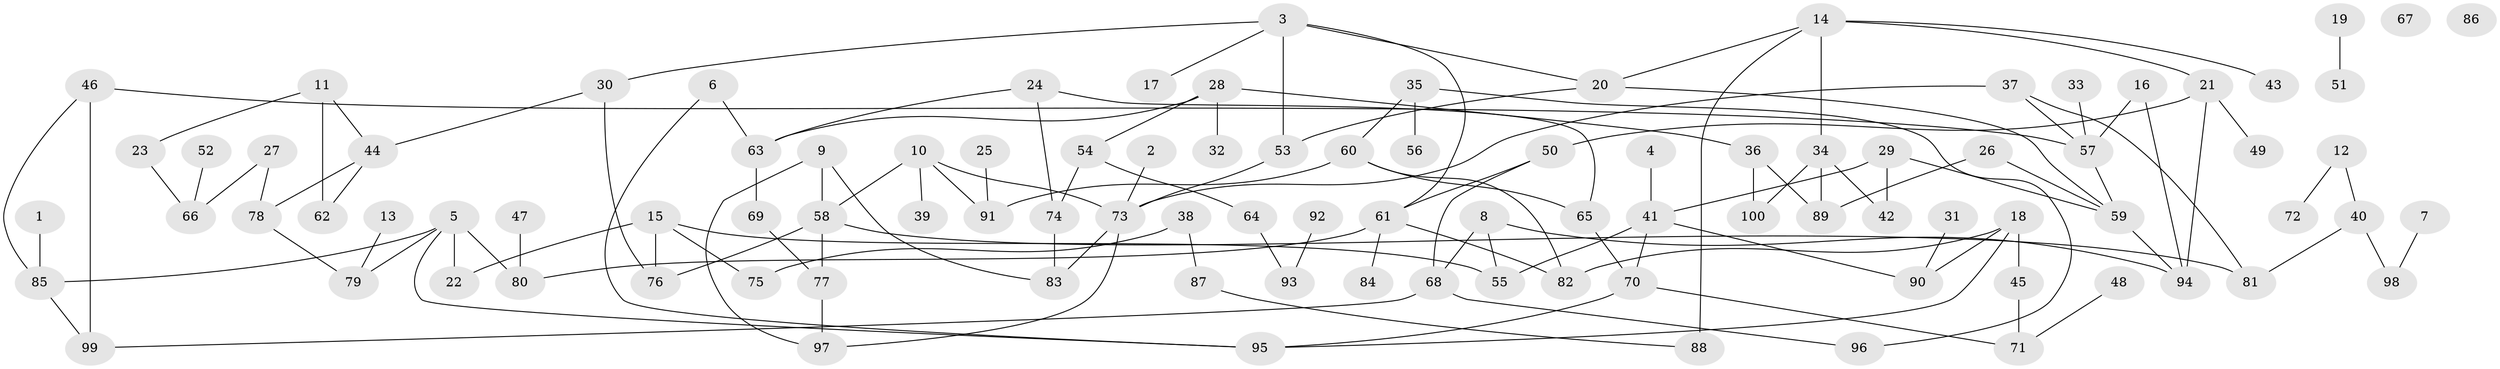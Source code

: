 // coarse degree distribution, {2: 0.16, 1: 0.26, 10: 0.02, 7: 0.06, 6: 0.1, 3: 0.12, 4: 0.16, 8: 0.02, 0: 0.06, 5: 0.04}
// Generated by graph-tools (version 1.1) at 2025/16/03/04/25 18:16:39]
// undirected, 100 vertices, 132 edges
graph export_dot {
graph [start="1"]
  node [color=gray90,style=filled];
  1;
  2;
  3;
  4;
  5;
  6;
  7;
  8;
  9;
  10;
  11;
  12;
  13;
  14;
  15;
  16;
  17;
  18;
  19;
  20;
  21;
  22;
  23;
  24;
  25;
  26;
  27;
  28;
  29;
  30;
  31;
  32;
  33;
  34;
  35;
  36;
  37;
  38;
  39;
  40;
  41;
  42;
  43;
  44;
  45;
  46;
  47;
  48;
  49;
  50;
  51;
  52;
  53;
  54;
  55;
  56;
  57;
  58;
  59;
  60;
  61;
  62;
  63;
  64;
  65;
  66;
  67;
  68;
  69;
  70;
  71;
  72;
  73;
  74;
  75;
  76;
  77;
  78;
  79;
  80;
  81;
  82;
  83;
  84;
  85;
  86;
  87;
  88;
  89;
  90;
  91;
  92;
  93;
  94;
  95;
  96;
  97;
  98;
  99;
  100;
  1 -- 85;
  2 -- 73;
  3 -- 17;
  3 -- 20;
  3 -- 30;
  3 -- 53;
  3 -- 61;
  4 -- 41;
  5 -- 22;
  5 -- 79;
  5 -- 80;
  5 -- 85;
  5 -- 95;
  6 -- 63;
  6 -- 95;
  7 -- 98;
  8 -- 55;
  8 -- 68;
  8 -- 94;
  9 -- 58;
  9 -- 83;
  9 -- 97;
  10 -- 39;
  10 -- 58;
  10 -- 73;
  10 -- 91;
  11 -- 23;
  11 -- 44;
  11 -- 62;
  12 -- 40;
  12 -- 72;
  13 -- 79;
  14 -- 20;
  14 -- 21;
  14 -- 34;
  14 -- 43;
  14 -- 88;
  15 -- 22;
  15 -- 55;
  15 -- 75;
  15 -- 76;
  16 -- 57;
  16 -- 94;
  18 -- 45;
  18 -- 82;
  18 -- 90;
  18 -- 95;
  19 -- 51;
  20 -- 53;
  20 -- 59;
  21 -- 49;
  21 -- 50;
  21 -- 94;
  23 -- 66;
  24 -- 63;
  24 -- 65;
  24 -- 74;
  25 -- 91;
  26 -- 59;
  26 -- 89;
  27 -- 66;
  27 -- 78;
  28 -- 32;
  28 -- 36;
  28 -- 54;
  28 -- 63;
  29 -- 41;
  29 -- 42;
  29 -- 59;
  30 -- 44;
  30 -- 76;
  31 -- 90;
  33 -- 57;
  34 -- 42;
  34 -- 89;
  34 -- 100;
  35 -- 56;
  35 -- 60;
  35 -- 96;
  36 -- 89;
  36 -- 100;
  37 -- 57;
  37 -- 73;
  37 -- 81;
  38 -- 75;
  38 -- 87;
  40 -- 81;
  40 -- 98;
  41 -- 55;
  41 -- 70;
  41 -- 90;
  44 -- 62;
  44 -- 78;
  45 -- 71;
  46 -- 57;
  46 -- 85;
  46 -- 99;
  47 -- 80;
  48 -- 71;
  50 -- 61;
  50 -- 68;
  52 -- 66;
  53 -- 73;
  54 -- 64;
  54 -- 74;
  57 -- 59;
  58 -- 76;
  58 -- 77;
  58 -- 81;
  59 -- 94;
  60 -- 65;
  60 -- 82;
  60 -- 91;
  61 -- 80;
  61 -- 82;
  61 -- 84;
  63 -- 69;
  64 -- 93;
  65 -- 70;
  68 -- 96;
  68 -- 99;
  69 -- 77;
  70 -- 71;
  70 -- 95;
  73 -- 83;
  73 -- 97;
  74 -- 83;
  77 -- 97;
  78 -- 79;
  85 -- 99;
  87 -- 88;
  92 -- 93;
}
